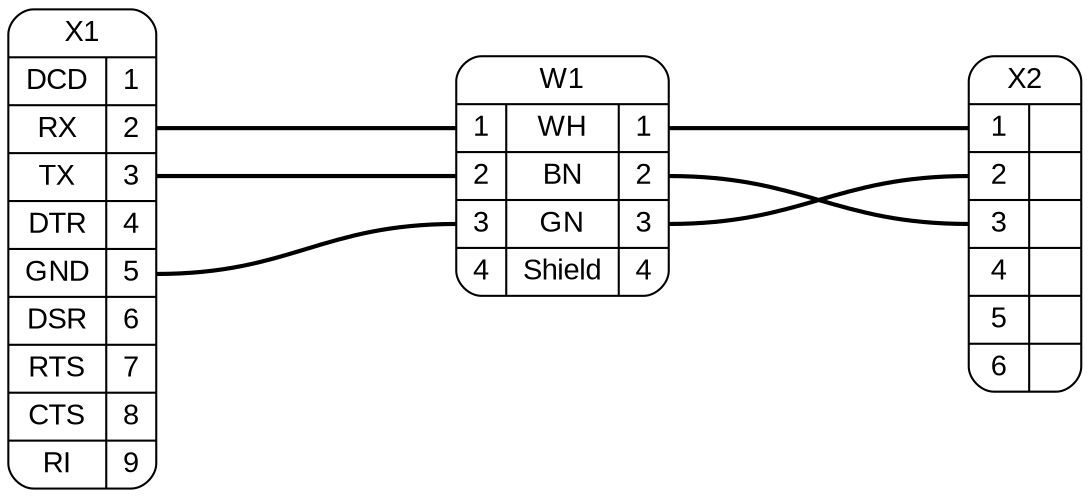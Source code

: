 digraph G {
    graph [rankdir = LR, ranksep=2, fontname = "arial"];
    edge [arrowhead=none, fontname = "arial"];
    node [shape=record, style=rounded, fontname = "arial"];


X1[label="X1 | {{DCD|RX|TX|DTR|GND|DSR|RTS|CTS|RI} | {<p1>1|<p2>2|<p3>3|<p4>4|<p5>5|<p6>6|<p7>7|<p8>8|<p9>9}}}"]
X2[label="X2 | {{<p1>1|<p2>2|<p3>3|<p4>4|<p5>5|<p6>6} | {|||||}}}"]
W1[label="W1 | {{<w1i>1|<w2i>2|<w3i>3|<w4i>4} | {WH|BN|GN|Shield} | {<w1o>1|<w2o>2|<w3o>3|<w4o>4}}}"]

{edge[style=bold]{X1:p2 -> W1:w1i; W1:w1o -> X2:p1}
{X1:p3 -> W1:w2i; W1:w2o -> X2:p3}
{X1:p5 -> W1:w3i; W1:w3o -> X2:p2}
}


}
